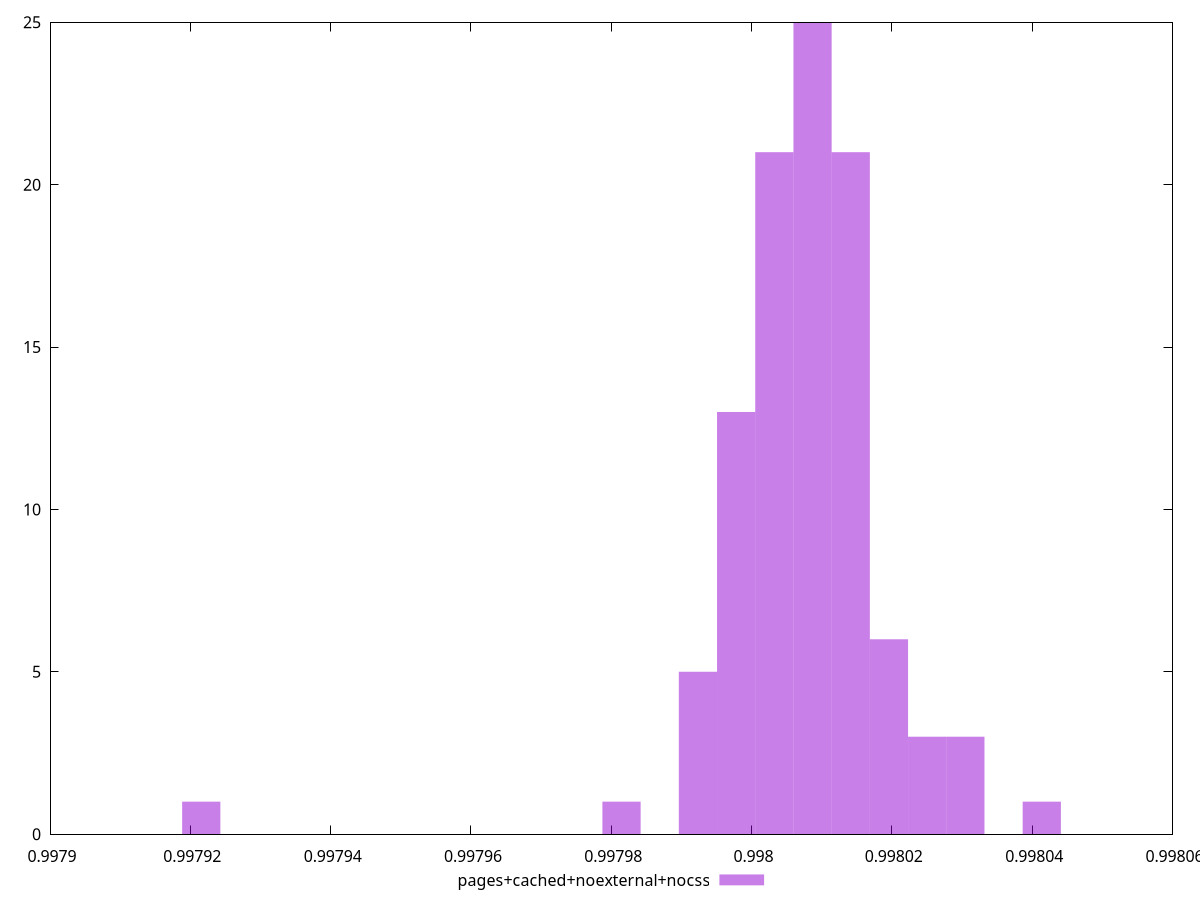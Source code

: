 $_pagesCachedNoexternalNocss <<EOF
0.9980032466060909 21
0.9979923550007127 5
0.9980141382114691 21
0.9980250298168473 3
0.99800869240878 25
0.9980195840141581 6
0.9979978008034018 13
0.9980304756195364 3
0.9979814633953346 1
0.9979215595657545 1
0.9980413672249145 1
EOF
set key outside below
set terminal pngcairo
set output "report_00005_2020-11-02T22-26-11.212Z/interactive/pages+cached+noexternal+nocss//hist.png"
set yrange [0:25]
set boxwidth 0.000005445802689094193
set style fill transparent solid 0.5 noborder
plot $_pagesCachedNoexternalNocss title "pages+cached+noexternal+nocss" with boxes ,